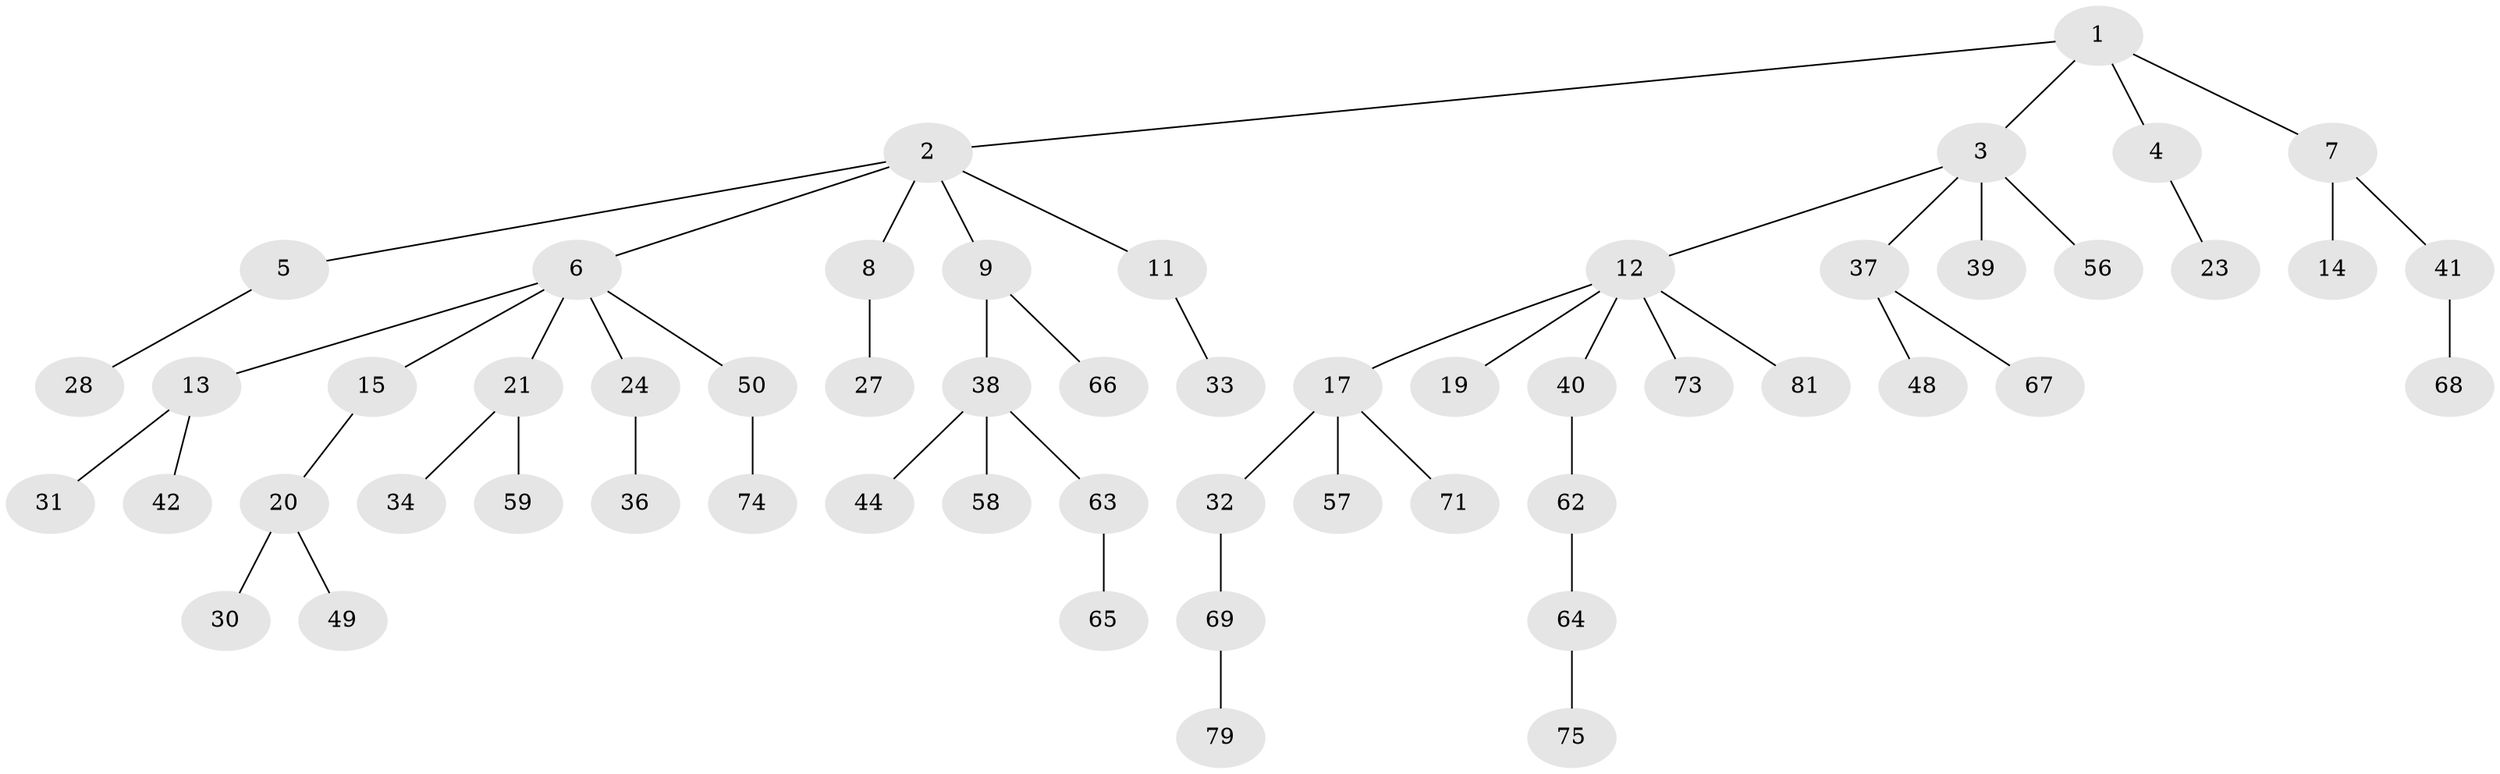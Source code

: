 // Generated by graph-tools (version 1.1) at 2025/52/02/27/25 19:52:13]
// undirected, 56 vertices, 55 edges
graph export_dot {
graph [start="1"]
  node [color=gray90,style=filled];
  1 [super="+29"];
  2 [super="+60"];
  3 [super="+10"];
  4 [super="+43"];
  5;
  6 [super="+51"];
  7 [super="+16"];
  8;
  9 [super="+25"];
  11;
  12 [super="+35"];
  13 [super="+18"];
  14;
  15 [super="+80"];
  17 [super="+26"];
  19;
  20;
  21 [super="+22"];
  23;
  24;
  27 [super="+47"];
  28;
  30;
  31;
  32 [super="+55"];
  33 [super="+78"];
  34 [super="+52"];
  36 [super="+45"];
  37 [super="+46"];
  38;
  39 [super="+53"];
  40 [super="+72"];
  41;
  42;
  44 [super="+54"];
  48;
  49;
  50 [super="+61"];
  56;
  57 [super="+76"];
  58;
  59 [super="+77"];
  62;
  63;
  64;
  65;
  66;
  67;
  68 [super="+70"];
  69;
  71;
  73;
  74;
  75;
  79;
  81;
  1 -- 2;
  1 -- 3;
  1 -- 4;
  1 -- 7;
  2 -- 5;
  2 -- 6;
  2 -- 8;
  2 -- 9;
  2 -- 11;
  3 -- 12;
  3 -- 39;
  3 -- 56;
  3 -- 37;
  4 -- 23;
  5 -- 28;
  6 -- 13;
  6 -- 15;
  6 -- 21;
  6 -- 24;
  6 -- 50;
  7 -- 14;
  7 -- 41;
  8 -- 27;
  9 -- 66;
  9 -- 38;
  11 -- 33;
  12 -- 17;
  12 -- 19;
  12 -- 40;
  12 -- 73;
  12 -- 81;
  13 -- 42;
  13 -- 31;
  15 -- 20;
  17 -- 32;
  17 -- 71;
  17 -- 57;
  20 -- 30;
  20 -- 49;
  21 -- 34;
  21 -- 59;
  24 -- 36;
  32 -- 69;
  37 -- 48;
  37 -- 67;
  38 -- 44;
  38 -- 58;
  38 -- 63;
  40 -- 62;
  41 -- 68;
  50 -- 74;
  62 -- 64;
  63 -- 65;
  64 -- 75;
  69 -- 79;
}
